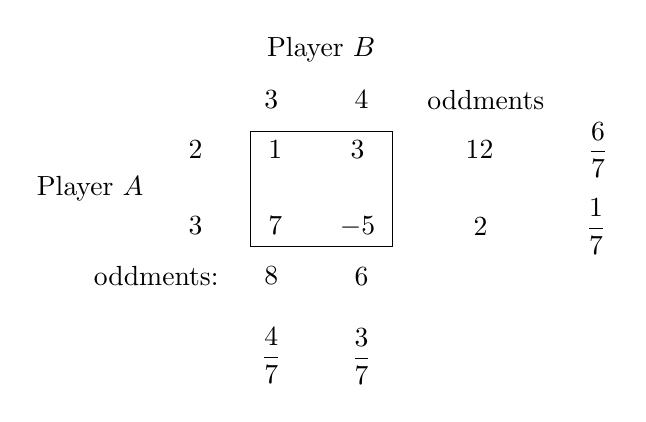 \begin{tikzpicture}
    \matrix [matrix of math nodes,row sep=0.5cm,column sep=0.5cm] (m) {
        \; 1 & 3  \; \\
        \; 7 & -5 \; \\
    };
    \draw (m-1-1.north west) rectangle (m-2-2.south east);
    \node[above=1 cm,xshift=-.25 cm] at (m-1-2.west)(upp) {Player $B$};
    \node[left=1.5 cm,yshift=-.25cm] at (m-1-1.south) {Player $A$};

    \node[below=.4 cm] at (m-2-1) (o1){$8$};
    \node[below=.4 cm] at (m-2-2) (o2){$6$};
    \node[right=1.2 cm] at (m-1-2) (o3){$12$};
    \node[right=1.3 cm] at (m-2-2) (o4){$2$};
    \node[right=.95 cm of o3] {$\displaystyle \frac{6}{7}$};
    \node[right=1 cm of o4] {$\displaystyle \frac{1}{7}$};
    \node[below=.3 cm of o1] {$\displaystyle \frac{4}{7}$};
    \node[below=.3 cm of o2] {$\displaystyle \frac{3}{7}$};

    \node[above=.4 cm] at (m-1-1) {3};
    \node[above=.4 cm] at (m-1-2)(a) {4};
    \node[left=.75 cm] at (m-1-1) {2};
    \node[left=.75 cm] at (m-2-1)(b) {3};
    \node[right=.5 cm of a] {oddments};
    \node[below=.15 cm of b,xshift=-.5cm] {oddments:};
\end{tikzpicture}